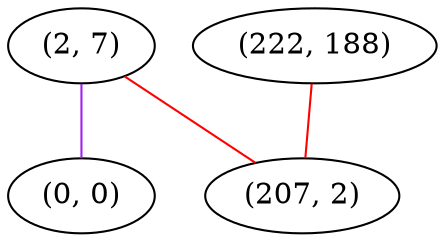 graph "" {
"(2, 7)";
"(222, 188)";
"(0, 0)";
"(207, 2)";
"(2, 7)" -- "(0, 0)"  [color=purple, key=0, weight=4];
"(2, 7)" -- "(207, 2)"  [color=red, key=0, weight=1];
"(222, 188)" -- "(207, 2)"  [color=red, key=0, weight=1];
}
